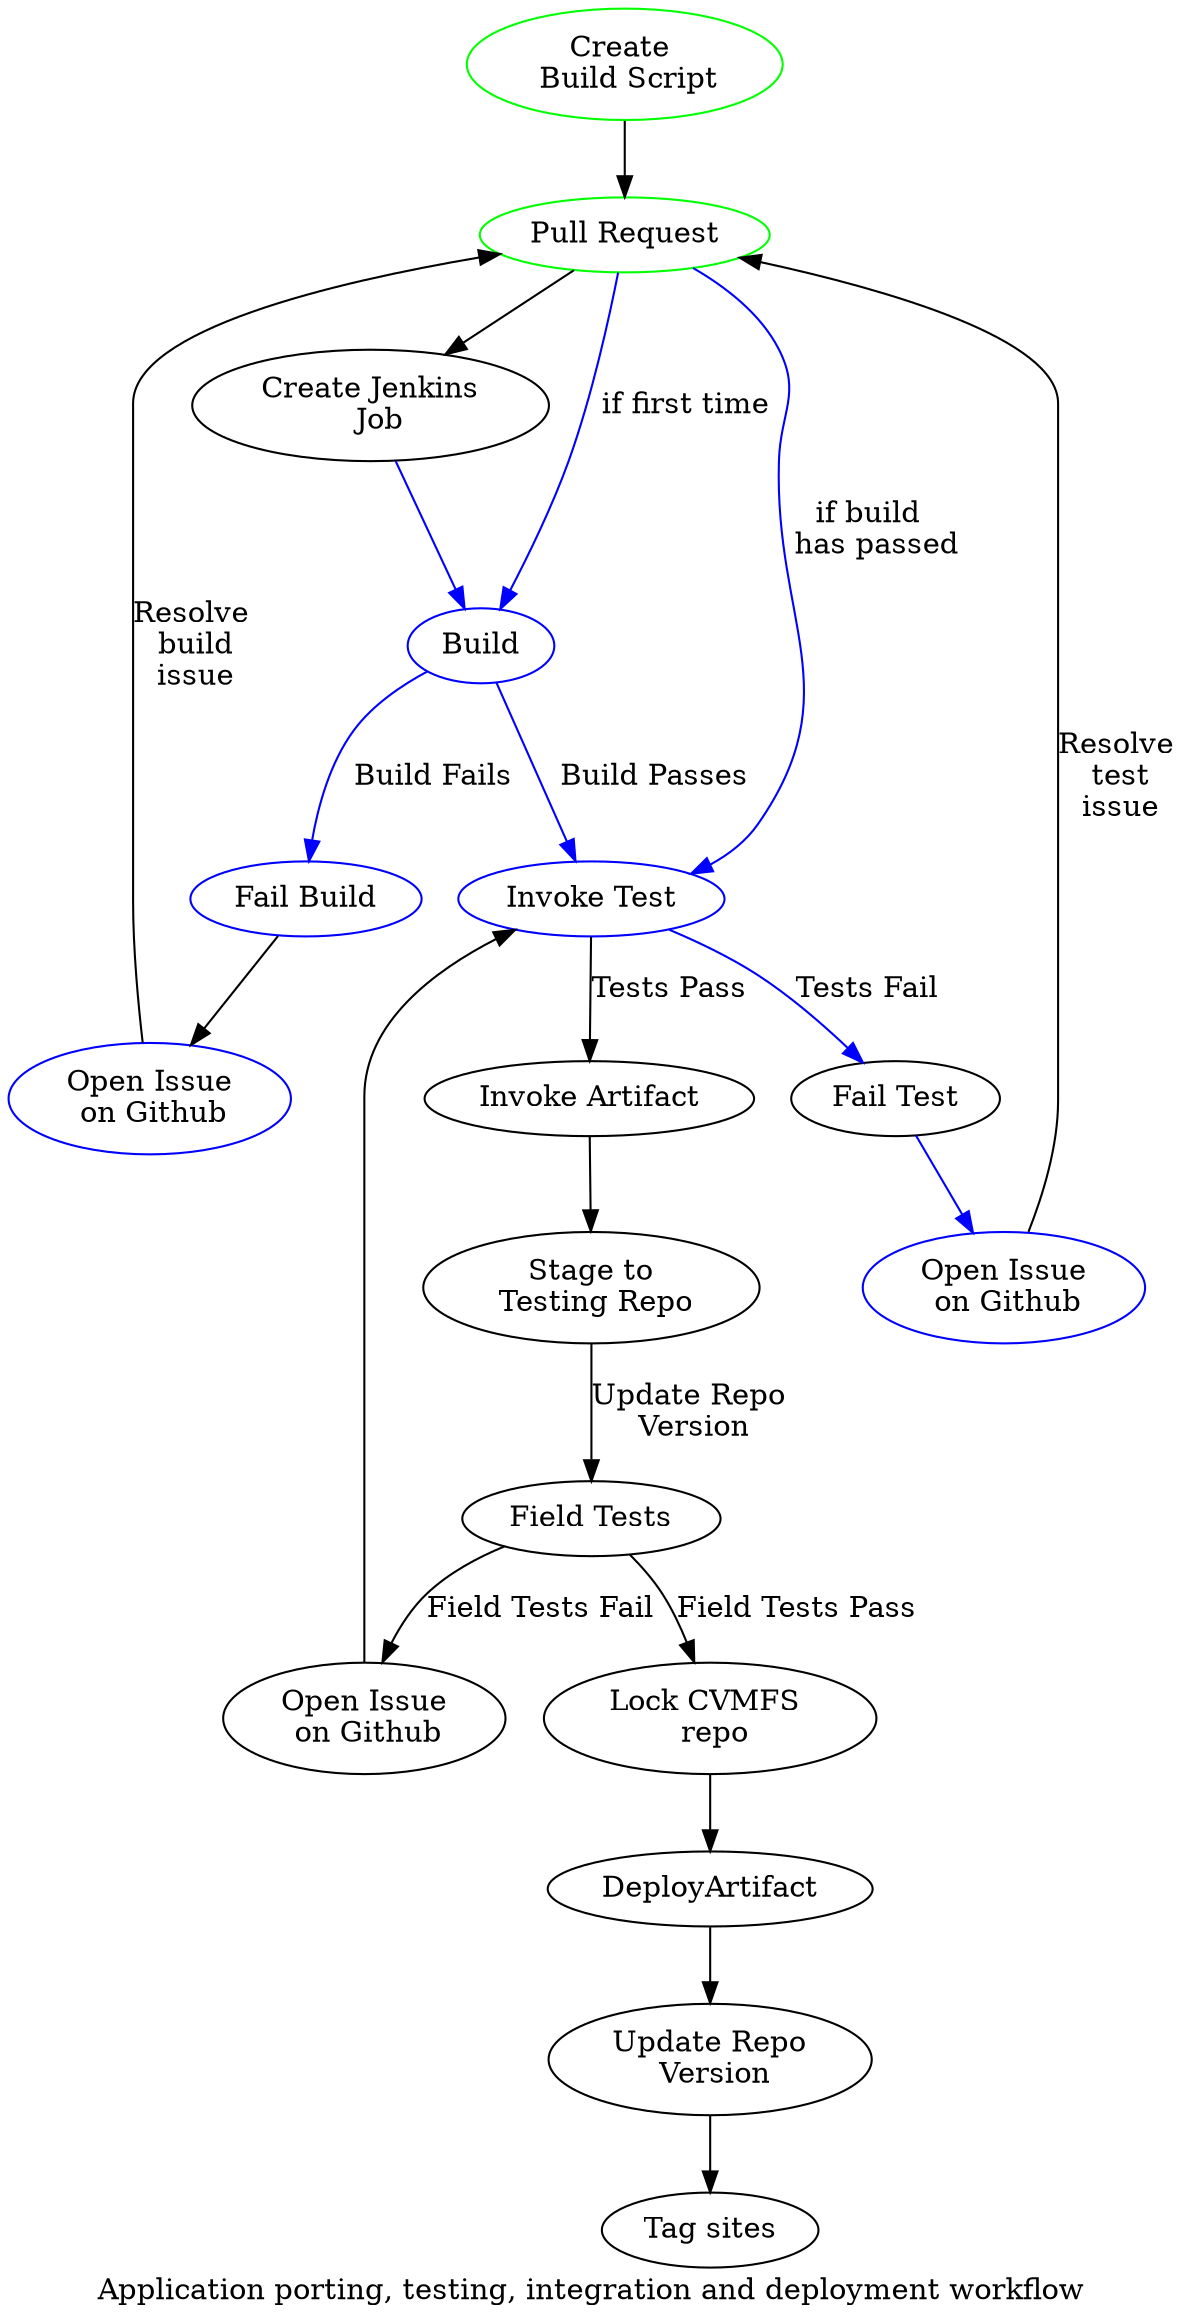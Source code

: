 ###############################################
# Africa-Arabia Regional Operations Centre
# This source code is under the copyright of the CSIR.
# Title                   : PortingWorkflow.dot
# First Author            : Bruce Becker
# Institute               : CSIR Meraka Insitute
###############################################
#
# This describes the workflow that new applications follow when
# proposed for integration into the SAGrid CVMFS repository.
#
# The procedure is essentially
# Propose -> Build -> Test -> Deploy -> Tag
# There are branches for failure and success at each of these
# major nodes


############################################################
# Who does what ?
############################################################
# Certain tasks have to be done by humans, while others are
# done by spiffy robots, like Jenkins or webhooks.
# Manual tasks are shown in black arrows, while
# Automated tasks are shown in blue arrows.

# Tasks are represented by vertices on the graph, with differing colors depending on whow has to do whatL
# Black : SAGridOps
# Green : User/Developer
# Blue : Some robot, usually Jenkins

digraph G{
label = "Application porting, testing, integration and deployment workflow"
#aize = "4,4";

# First, we define all the vertices
# Each vertex implies an action, so we want to create links to the documentaiton
# of that action. What does the user and the developer need to know ?

BuildScript          [label="Create \n Build Script"       URL="docs/Build.md" color="green"];
PullRequest          [label="Pull Request"       URL="docs/PullRequest.md"     color="green"];
CreateJenkinsJob    [label="Create Jenkins\n  Job" URL="docs/JenkinsJob.md"    color="black"];
Build               [label="Build"              URL="docs/Build.md"           color="blue"];
FailBuild           [label="Fail Build"         URL="docs/FailBuild.md"       color="blue"];
UserContactBuild    [label="Open Issue\n on Github"  URL="docs/UserBuildFollowup.md" color="blue"];
InvokeTest          [label="Invoke Test"        URL="docs/InvokeTest.md"      color="blue"];
FailTest            [label="Fail Test"          URL="docs/FailTest.md"];
UserContactTest     [label="Open Issue\n on Github"  URL="docs/UserTestFollowup.md"   color="blue"];
InvokeArtifact      [label="Invoke Artifact"    URL="docs/InvokeArtifact.md"];
StageToTesting      [label="Stage to\n Testing Repo" color="black"];
FieldTests          [label="Field Tests" color="black"];
RepoLock            [label="Lock CVMFS \n repo" color="black"];
FollowUpSites       [label="Open Issue\n on Github" color="black"]
RepoUpdate          [label="Update Repo\n Version" color="black"]
SiteTag             [label="Tag sites" color="black"]

# Start with the Proposal branch - the main branch
BuildScript -> PullRequest                 [color="black"];
PullRequest -> CreateJenkinsJob            [color="black"];
PullRequest -> Build                       [label="if first time" color="blue"];
PullRequest -> InvokeTest                  [label="if build \n has passed" color="blue"];
# Once the Jenkins job has been created, we proceed to build
CreateJenkinsJob -> Build                 [color="blue"];
Build -> InvokeTest                        [label="Build Passes" color="blue"];
Build -> FailBuild                         [label="Build Fails" color="blue"];
FailBuild -> UserContactBuild              [color="black"];
UserContactBuild -> PullRequest            [label="Resolve\n build\n issue" color="black"];

# We now start the workflow branch that results from a successful build
InvokeTest -> InvokeArtifact              [label="Tests Pass" color="black"];
InvokeTest -> FailTest                    [label="Tests Fail" color="blue"];
FailTest -> UserContactTest               [color="blue"];
UserContactTest -> PullRequest            [label="Resolve\n test\n issue" color="black"];

# We now start the workflow that starts from a successful test
InvokeArtifact -> StageToTesting;
StageToTesting -> FieldTests [label="Update Repo\n Version"];
FieldTests -> RepoLock [label="Field Tests Pass" color="black"];
FieldTests -> FollowUpSites [label="Field Tests Fail"];
FollowUpSites -> InvokeTest;
RepoLock -> DeployArtifact;
DeployArtifact -> RepoUpdate;
RepoUpdate -> SiteTag;
# At this point the application is in the CVMFS repository and is available at all sites which mount that repo

###################################################
# Build Failed Branch
###################################################
}
